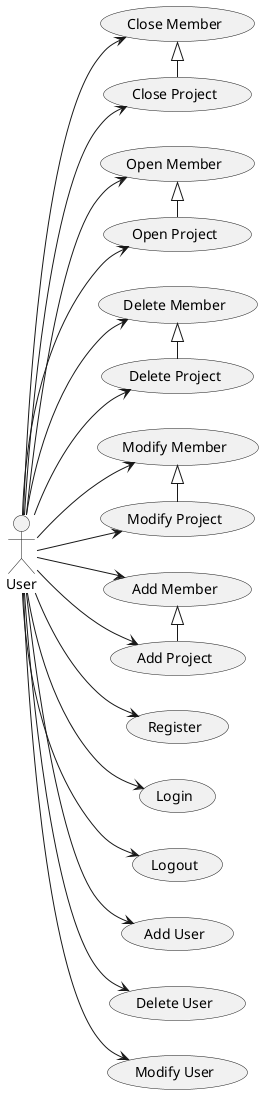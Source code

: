 @startuml use_cases
left to right direction
actor User
usecase Register
User --> Register
usecase Login
User --> Login
usecase Logout
User --> Logout
usecase cElement as "Add Member"
User --> cElement
usecase mElement as "Modify Member"
User --> mElement
usecase dElement as "Delete Member"
User --> dElement
usecase oElement as "Open Member"
User --> oElement
usecase clElement as "Close Member"
User --> clElement
usecase cProject as "Add Project"
cProject -left-|> cElement
User --> cProject
usecase mProject as "Modify Project"
mProject -left-|> mElement
User --> mProject
usecase dProject as "Delete Project"
dProject -left-|> dElement
User --> dProject
usecase oProject as "Open Project"
oProject -left-|> oElement
User --> oProject
usecase clProject as "Close Project"
clProject -left-|> clElement
User --> clProject
usecase addDeveloper as "Add User"
User --> addDeveloper
usecase dDeveloper as "Delete User"
User --> dDeveloper
usecase mDeveloper as "Modify User"
User --> mDeveloper
@enduml

@startuml context
state INITIAL
state LOGGED
state ON_MEMBER

[*] --> INITIAL
INITIAL --> LOGGED: Register
INITIAL --> LOGGED: Login
LOGGED --> INITIAL: Logout
LOGGED --> LOGGED: Delete Project
LOGGED --> LOGGED: Add Project
LOGGED --> ON_MEMBER: Open Project
ON_MEMBER --> LOGGED: Close Project
ON_MEMBER --> INITIAL: Logout
ON_MEMBER --> ON_MEMBER: Modify Project
ON_MEMBER --> ON_MEMBER: Add, Delete, Modify User
ON_MEMBER --> ON_MEMBER: Add, Delete, Modify Member
ON_MEMBER --> ON_MEMBER: Open, Close Member
@enduml